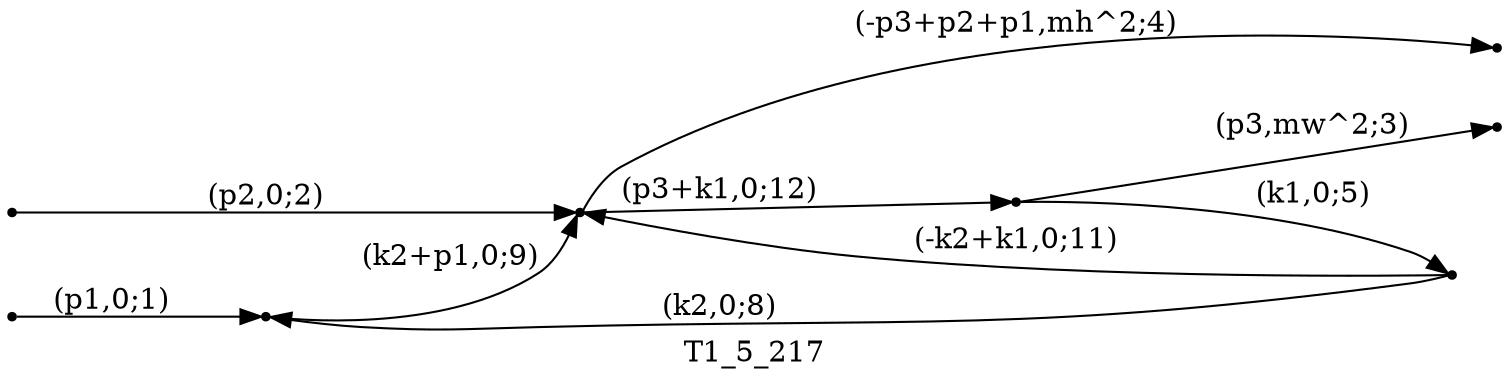 digraph T1_5_217 {
  label="T1_5_217";
  rankdir="LR";
  subgraph edges {
    -1 -> 2 [label="(p1,0;1)"];
    -2 -> 4 [label="(p2,0;2)"];
    3 -> -3 [label="(p3,mw^2;3)"];
    4 -> -4 [label="(-p3+p2+p1,mh^2;4)"];
    3 -> 1 [label="(k1,0;5)"];
    1 -> 2 [label="(k2,0;8)"];
    2 -> 4 [label="(k2+p1,0;9)"];
    1 -> 4 [label="(-k2+k1,0;11)"];
    4 -> 3 [label="(p3+k1,0;12)"];
  }
  subgraph incoming { rank="source"; -1; -2; }
  subgraph outgoing { rank="sink"; -3; -4; }
-4 [shape=point];
-3 [shape=point];
-2 [shape=point];
-1 [shape=point];
1 [shape=point];
2 [shape=point];
3 [shape=point];
4 [shape=point];
}


